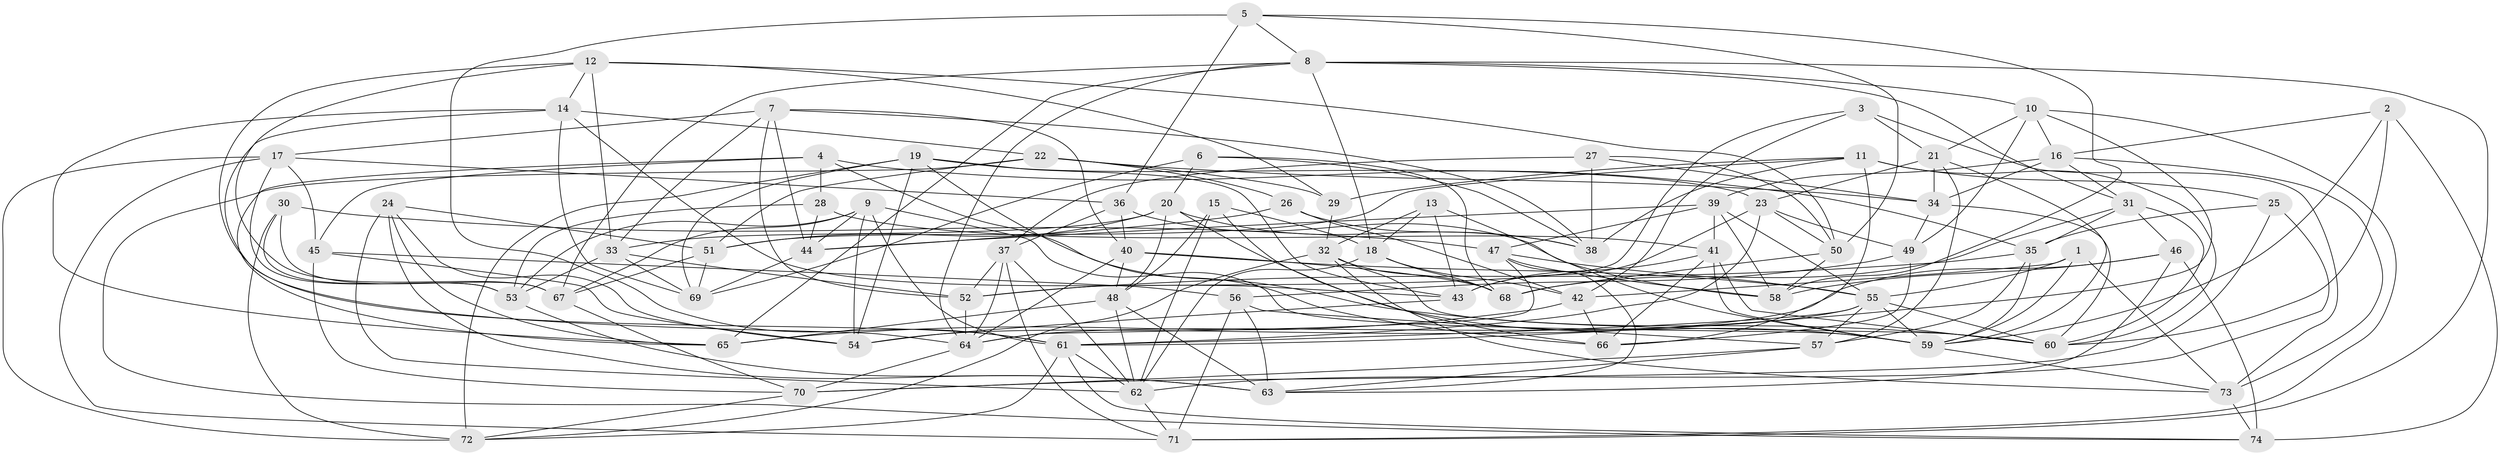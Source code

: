// original degree distribution, {4: 1.0}
// Generated by graph-tools (version 1.1) at 2025/46/03/06/25 01:46:57]
// undirected, 74 vertices, 215 edges
graph export_dot {
graph [start="1"]
  node [color=gray90,style=filled];
  1;
  2;
  3;
  4;
  5;
  6;
  7;
  8;
  9;
  10;
  11;
  12;
  13;
  14;
  15;
  16;
  17;
  18;
  19;
  20;
  21;
  22;
  23;
  24;
  25;
  26;
  27;
  28;
  29;
  30;
  31;
  32;
  33;
  34;
  35;
  36;
  37;
  38;
  39;
  40;
  41;
  42;
  43;
  44;
  45;
  46;
  47;
  48;
  49;
  50;
  51;
  52;
  53;
  54;
  55;
  56;
  57;
  58;
  59;
  60;
  61;
  62;
  63;
  64;
  65;
  66;
  67;
  68;
  69;
  70;
  71;
  72;
  73;
  74;
  1 -- 42 [weight=1.0];
  1 -- 55 [weight=1.0];
  1 -- 59 [weight=1.0];
  1 -- 73 [weight=1.0];
  2 -- 16 [weight=1.0];
  2 -- 59 [weight=1.0];
  2 -- 60 [weight=1.0];
  2 -- 74 [weight=1.0];
  3 -- 21 [weight=1.0];
  3 -- 42 [weight=1.0];
  3 -- 52 [weight=1.0];
  3 -- 73 [weight=1.0];
  4 -- 28 [weight=1.0];
  4 -- 35 [weight=1.0];
  4 -- 45 [weight=2.0];
  4 -- 60 [weight=1.0];
  4 -- 65 [weight=1.0];
  5 -- 8 [weight=1.0];
  5 -- 36 [weight=2.0];
  5 -- 50 [weight=1.0];
  5 -- 58 [weight=1.0];
  5 -- 61 [weight=1.0];
  6 -- 20 [weight=1.0];
  6 -- 38 [weight=1.0];
  6 -- 68 [weight=1.0];
  6 -- 69 [weight=1.0];
  7 -- 17 [weight=1.0];
  7 -- 33 [weight=1.0];
  7 -- 38 [weight=1.0];
  7 -- 40 [weight=1.0];
  7 -- 44 [weight=1.0];
  7 -- 52 [weight=1.0];
  8 -- 10 [weight=1.0];
  8 -- 18 [weight=1.0];
  8 -- 31 [weight=1.0];
  8 -- 64 [weight=1.0];
  8 -- 65 [weight=1.0];
  8 -- 67 [weight=1.0];
  8 -- 71 [weight=1.0];
  9 -- 44 [weight=1.0];
  9 -- 53 [weight=1.0];
  9 -- 54 [weight=1.0];
  9 -- 59 [weight=1.0];
  9 -- 61 [weight=1.0];
  9 -- 67 [weight=1.0];
  10 -- 16 [weight=1.0];
  10 -- 21 [weight=1.0];
  10 -- 49 [weight=1.0];
  10 -- 61 [weight=1.0];
  10 -- 71 [weight=1.0];
  11 -- 25 [weight=1.0];
  11 -- 29 [weight=1.0];
  11 -- 38 [weight=1.0];
  11 -- 51 [weight=1.0];
  11 -- 60 [weight=1.0];
  11 -- 66 [weight=1.0];
  12 -- 14 [weight=1.0];
  12 -- 29 [weight=1.0];
  12 -- 33 [weight=1.0];
  12 -- 50 [weight=1.0];
  12 -- 61 [weight=1.0];
  12 -- 67 [weight=1.0];
  13 -- 18 [weight=1.0];
  13 -- 32 [weight=1.0];
  13 -- 43 [weight=1.0];
  13 -- 59 [weight=1.0];
  14 -- 22 [weight=1.0];
  14 -- 43 [weight=1.0];
  14 -- 64 [weight=1.0];
  14 -- 65 [weight=1.0];
  14 -- 69 [weight=1.0];
  15 -- 18 [weight=1.0];
  15 -- 48 [weight=1.0];
  15 -- 62 [weight=1.0];
  15 -- 66 [weight=1.0];
  16 -- 31 [weight=1.0];
  16 -- 34 [weight=1.0];
  16 -- 39 [weight=1.0];
  16 -- 73 [weight=1.0];
  17 -- 36 [weight=1.0];
  17 -- 45 [weight=1.0];
  17 -- 53 [weight=1.0];
  17 -- 71 [weight=1.0];
  17 -- 72 [weight=1.0];
  18 -- 42 [weight=1.0];
  18 -- 62 [weight=1.0];
  18 -- 68 [weight=1.0];
  19 -- 23 [weight=1.0];
  19 -- 43 [weight=1.0];
  19 -- 54 [weight=1.0];
  19 -- 66 [weight=1.0];
  19 -- 69 [weight=1.0];
  19 -- 72 [weight=1.0];
  20 -- 33 [weight=1.0];
  20 -- 38 [weight=1.0];
  20 -- 48 [weight=1.0];
  20 -- 51 [weight=1.0];
  20 -- 59 [weight=1.0];
  21 -- 23 [weight=1.0];
  21 -- 34 [weight=1.0];
  21 -- 57 [weight=1.0];
  21 -- 59 [weight=1.0];
  22 -- 26 [weight=1.0];
  22 -- 29 [weight=1.0];
  22 -- 34 [weight=1.0];
  22 -- 51 [weight=1.0];
  22 -- 74 [weight=1.0];
  23 -- 43 [weight=1.0];
  23 -- 49 [weight=1.0];
  23 -- 50 [weight=1.0];
  23 -- 61 [weight=1.0];
  24 -- 51 [weight=1.0];
  24 -- 54 [weight=1.0];
  24 -- 62 [weight=1.0];
  24 -- 63 [weight=2.0];
  24 -- 65 [weight=1.0];
  25 -- 35 [weight=1.0];
  25 -- 62 [weight=1.0];
  25 -- 70 [weight=1.0];
  26 -- 38 [weight=1.0];
  26 -- 42 [weight=1.0];
  26 -- 44 [weight=1.0];
  27 -- 34 [weight=1.0];
  27 -- 37 [weight=1.0];
  27 -- 38 [weight=1.0];
  27 -- 50 [weight=1.0];
  28 -- 41 [weight=1.0];
  28 -- 44 [weight=1.0];
  28 -- 53 [weight=1.0];
  29 -- 32 [weight=1.0];
  30 -- 47 [weight=1.0];
  30 -- 53 [weight=1.0];
  30 -- 67 [weight=1.0];
  30 -- 72 [weight=1.0];
  31 -- 35 [weight=1.0];
  31 -- 46 [weight=1.0];
  31 -- 60 [weight=1.0];
  31 -- 68 [weight=1.0];
  32 -- 60 [weight=1.0];
  32 -- 68 [weight=1.0];
  32 -- 72 [weight=1.0];
  32 -- 73 [weight=1.0];
  33 -- 52 [weight=1.0];
  33 -- 53 [weight=1.0];
  33 -- 69 [weight=1.0];
  34 -- 49 [weight=1.0];
  34 -- 60 [weight=1.0];
  35 -- 52 [weight=1.0];
  35 -- 57 [weight=1.0];
  35 -- 59 [weight=1.0];
  36 -- 37 [weight=1.0];
  36 -- 40 [weight=1.0];
  36 -- 58 [weight=1.0];
  37 -- 52 [weight=1.0];
  37 -- 62 [weight=1.0];
  37 -- 64 [weight=1.0];
  37 -- 71 [weight=1.0];
  39 -- 41 [weight=1.0];
  39 -- 44 [weight=1.0];
  39 -- 47 [weight=1.0];
  39 -- 55 [weight=1.0];
  39 -- 58 [weight=1.0];
  40 -- 48 [weight=1.0];
  40 -- 55 [weight=1.0];
  40 -- 64 [weight=1.0];
  40 -- 68 [weight=1.0];
  41 -- 43 [weight=1.0];
  41 -- 59 [weight=1.0];
  41 -- 60 [weight=1.0];
  41 -- 66 [weight=1.0];
  42 -- 65 [weight=1.0];
  42 -- 66 [weight=1.0];
  43 -- 54 [weight=1.0];
  44 -- 69 [weight=1.0];
  45 -- 54 [weight=1.0];
  45 -- 56 [weight=1.0];
  45 -- 70 [weight=1.0];
  46 -- 54 [weight=1.0];
  46 -- 58 [weight=1.0];
  46 -- 63 [weight=1.0];
  46 -- 74 [weight=2.0];
  47 -- 55 [weight=1.0];
  47 -- 58 [weight=1.0];
  47 -- 63 [weight=1.0];
  47 -- 64 [weight=1.0];
  48 -- 62 [weight=1.0];
  48 -- 63 [weight=1.0];
  48 -- 65 [weight=1.0];
  49 -- 56 [weight=2.0];
  49 -- 66 [weight=1.0];
  50 -- 58 [weight=1.0];
  50 -- 68 [weight=1.0];
  51 -- 67 [weight=1.0];
  51 -- 69 [weight=1.0];
  52 -- 64 [weight=1.0];
  53 -- 63 [weight=1.0];
  55 -- 57 [weight=1.0];
  55 -- 59 [weight=1.0];
  55 -- 60 [weight=1.0];
  55 -- 61 [weight=2.0];
  55 -- 64 [weight=1.0];
  56 -- 57 [weight=1.0];
  56 -- 63 [weight=1.0];
  56 -- 71 [weight=1.0];
  57 -- 63 [weight=1.0];
  57 -- 70 [weight=1.0];
  59 -- 73 [weight=1.0];
  61 -- 62 [weight=1.0];
  61 -- 72 [weight=1.0];
  61 -- 74 [weight=1.0];
  62 -- 71 [weight=1.0];
  64 -- 70 [weight=1.0];
  67 -- 70 [weight=1.0];
  70 -- 72 [weight=1.0];
  73 -- 74 [weight=1.0];
}
